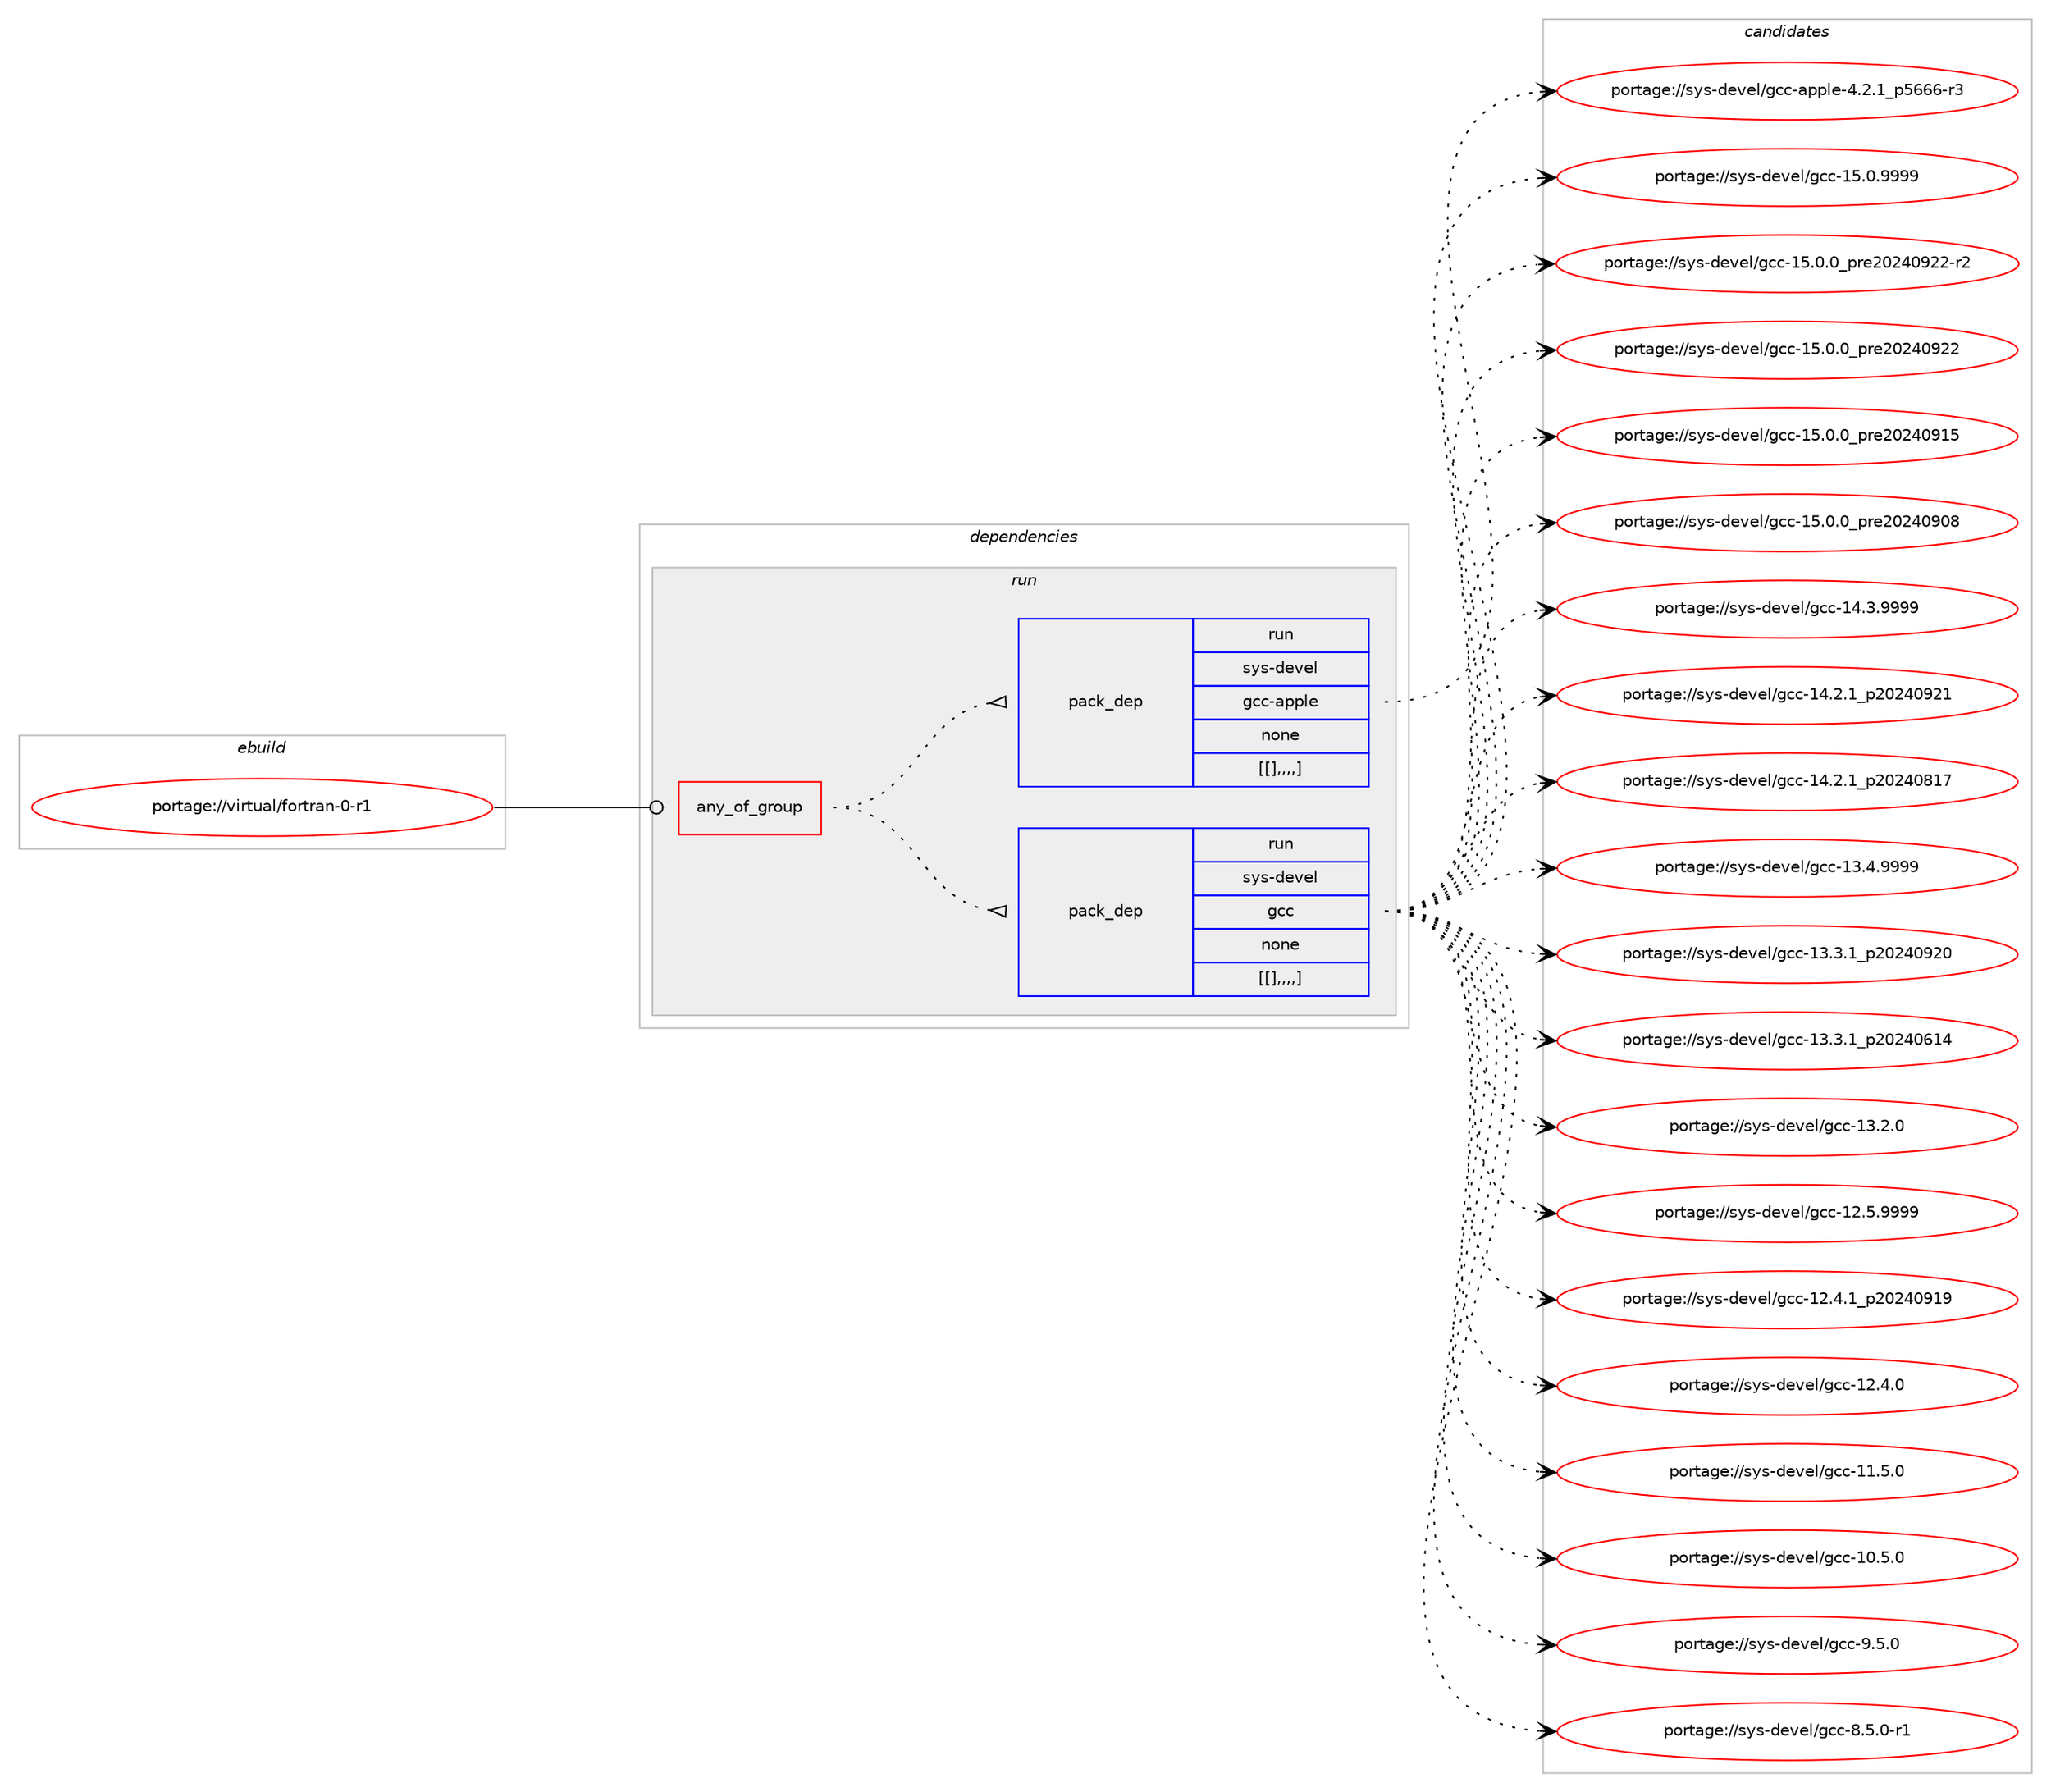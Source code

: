 digraph prolog {

# *************
# Graph options
# *************

newrank=true;
concentrate=true;
compound=true;
graph [rankdir=LR,fontname=Helvetica,fontsize=10,ranksep=1.5];#, ranksep=2.5, nodesep=0.2];
edge  [arrowhead=vee];
node  [fontname=Helvetica,fontsize=10];

# **********
# The ebuild
# **********

subgraph cluster_leftcol {
color=gray;
label=<<i>ebuild</i>>;
id [label="portage://virtual/fortran-0-r1", color=red, width=4, href="../virtual/fortran-0-r1.svg"];
}

# ****************
# The dependencies
# ****************

subgraph cluster_midcol {
color=gray;
label=<<i>dependencies</i>>;
subgraph cluster_compile {
fillcolor="#eeeeee";
style=filled;
label=<<i>compile</i>>;
}
subgraph cluster_compileandrun {
fillcolor="#eeeeee";
style=filled;
label=<<i>compile and run</i>>;
}
subgraph cluster_run {
fillcolor="#eeeeee";
style=filled;
label=<<i>run</i>>;
subgraph any57 {
dependency15667 [label=<<TABLE BORDER="0" CELLBORDER="1" CELLSPACING="0" CELLPADDING="4"><TR><TD CELLPADDING="10">any_of_group</TD></TR></TABLE>>, shape=none, color=red];subgraph pack10042 {
dependency15668 [label=<<TABLE BORDER="0" CELLBORDER="1" CELLSPACING="0" CELLPADDING="4" WIDTH="220"><TR><TD ROWSPAN="6" CELLPADDING="30">pack_dep</TD></TR><TR><TD WIDTH="110">run</TD></TR><TR><TD>sys-devel</TD></TR><TR><TD>gcc</TD></TR><TR><TD>none</TD></TR><TR><TD>[[],,,,]</TD></TR></TABLE>>, shape=none, color=blue];
}
dependency15667:e -> dependency15668:w [weight=20,style="dotted",arrowhead="oinv"];
subgraph pack10043 {
dependency15669 [label=<<TABLE BORDER="0" CELLBORDER="1" CELLSPACING="0" CELLPADDING="4" WIDTH="220"><TR><TD ROWSPAN="6" CELLPADDING="30">pack_dep</TD></TR><TR><TD WIDTH="110">run</TD></TR><TR><TD>sys-devel</TD></TR><TR><TD>gcc-apple</TD></TR><TR><TD>none</TD></TR><TR><TD>[[],,,,]</TD></TR></TABLE>>, shape=none, color=blue];
}
dependency15667:e -> dependency15669:w [weight=20,style="dotted",arrowhead="oinv"];
}
id:e -> dependency15667:w [weight=20,style="solid",arrowhead="odot"];
}
}

# **************
# The candidates
# **************

subgraph cluster_choices {
rank=same;
color=gray;
label=<<i>candidates</i>>;

subgraph choice10042 {
color=black;
nodesep=1;
choice1151211154510010111810110847103999945495346484657575757 [label="portage://sys-devel/gcc-15.0.9999", color=red, width=4,href="../sys-devel/gcc-15.0.9999.svg"];
choice11512111545100101118101108471039999454953464846489511211410150485052485750504511450 [label="portage://sys-devel/gcc-15.0.0_pre20240922-r2", color=red, width=4,href="../sys-devel/gcc-15.0.0_pre20240922-r2.svg"];
choice1151211154510010111810110847103999945495346484648951121141015048505248575050 [label="portage://sys-devel/gcc-15.0.0_pre20240922", color=red, width=4,href="../sys-devel/gcc-15.0.0_pre20240922.svg"];
choice1151211154510010111810110847103999945495346484648951121141015048505248574953 [label="portage://sys-devel/gcc-15.0.0_pre20240915", color=red, width=4,href="../sys-devel/gcc-15.0.0_pre20240915.svg"];
choice1151211154510010111810110847103999945495346484648951121141015048505248574856 [label="portage://sys-devel/gcc-15.0.0_pre20240908", color=red, width=4,href="../sys-devel/gcc-15.0.0_pre20240908.svg"];
choice1151211154510010111810110847103999945495246514657575757 [label="portage://sys-devel/gcc-14.3.9999", color=red, width=4,href="../sys-devel/gcc-14.3.9999.svg"];
choice1151211154510010111810110847103999945495246504649951125048505248575049 [label="portage://sys-devel/gcc-14.2.1_p20240921", color=red, width=4,href="../sys-devel/gcc-14.2.1_p20240921.svg"];
choice1151211154510010111810110847103999945495246504649951125048505248564955 [label="portage://sys-devel/gcc-14.2.1_p20240817", color=red, width=4,href="../sys-devel/gcc-14.2.1_p20240817.svg"];
choice1151211154510010111810110847103999945495146524657575757 [label="portage://sys-devel/gcc-13.4.9999", color=red, width=4,href="../sys-devel/gcc-13.4.9999.svg"];
choice1151211154510010111810110847103999945495146514649951125048505248575048 [label="portage://sys-devel/gcc-13.3.1_p20240920", color=red, width=4,href="../sys-devel/gcc-13.3.1_p20240920.svg"];
choice1151211154510010111810110847103999945495146514649951125048505248544952 [label="portage://sys-devel/gcc-13.3.1_p20240614", color=red, width=4,href="../sys-devel/gcc-13.3.1_p20240614.svg"];
choice1151211154510010111810110847103999945495146504648 [label="portage://sys-devel/gcc-13.2.0", color=red, width=4,href="../sys-devel/gcc-13.2.0.svg"];
choice1151211154510010111810110847103999945495046534657575757 [label="portage://sys-devel/gcc-12.5.9999", color=red, width=4,href="../sys-devel/gcc-12.5.9999.svg"];
choice1151211154510010111810110847103999945495046524649951125048505248574957 [label="portage://sys-devel/gcc-12.4.1_p20240919", color=red, width=4,href="../sys-devel/gcc-12.4.1_p20240919.svg"];
choice1151211154510010111810110847103999945495046524648 [label="portage://sys-devel/gcc-12.4.0", color=red, width=4,href="../sys-devel/gcc-12.4.0.svg"];
choice1151211154510010111810110847103999945494946534648 [label="portage://sys-devel/gcc-11.5.0", color=red, width=4,href="../sys-devel/gcc-11.5.0.svg"];
choice1151211154510010111810110847103999945494846534648 [label="portage://sys-devel/gcc-10.5.0", color=red, width=4,href="../sys-devel/gcc-10.5.0.svg"];
choice11512111545100101118101108471039999455746534648 [label="portage://sys-devel/gcc-9.5.0", color=red, width=4,href="../sys-devel/gcc-9.5.0.svg"];
choice115121115451001011181011084710399994556465346484511449 [label="portage://sys-devel/gcc-8.5.0-r1", color=red, width=4,href="../sys-devel/gcc-8.5.0-r1.svg"];
dependency15668:e -> choice1151211154510010111810110847103999945495346484657575757:w [style=dotted,weight="100"];
dependency15668:e -> choice11512111545100101118101108471039999454953464846489511211410150485052485750504511450:w [style=dotted,weight="100"];
dependency15668:e -> choice1151211154510010111810110847103999945495346484648951121141015048505248575050:w [style=dotted,weight="100"];
dependency15668:e -> choice1151211154510010111810110847103999945495346484648951121141015048505248574953:w [style=dotted,weight="100"];
dependency15668:e -> choice1151211154510010111810110847103999945495346484648951121141015048505248574856:w [style=dotted,weight="100"];
dependency15668:e -> choice1151211154510010111810110847103999945495246514657575757:w [style=dotted,weight="100"];
dependency15668:e -> choice1151211154510010111810110847103999945495246504649951125048505248575049:w [style=dotted,weight="100"];
dependency15668:e -> choice1151211154510010111810110847103999945495246504649951125048505248564955:w [style=dotted,weight="100"];
dependency15668:e -> choice1151211154510010111810110847103999945495146524657575757:w [style=dotted,weight="100"];
dependency15668:e -> choice1151211154510010111810110847103999945495146514649951125048505248575048:w [style=dotted,weight="100"];
dependency15668:e -> choice1151211154510010111810110847103999945495146514649951125048505248544952:w [style=dotted,weight="100"];
dependency15668:e -> choice1151211154510010111810110847103999945495146504648:w [style=dotted,weight="100"];
dependency15668:e -> choice1151211154510010111810110847103999945495046534657575757:w [style=dotted,weight="100"];
dependency15668:e -> choice1151211154510010111810110847103999945495046524649951125048505248574957:w [style=dotted,weight="100"];
dependency15668:e -> choice1151211154510010111810110847103999945495046524648:w [style=dotted,weight="100"];
dependency15668:e -> choice1151211154510010111810110847103999945494946534648:w [style=dotted,weight="100"];
dependency15668:e -> choice1151211154510010111810110847103999945494846534648:w [style=dotted,weight="100"];
dependency15668:e -> choice11512111545100101118101108471039999455746534648:w [style=dotted,weight="100"];
dependency15668:e -> choice115121115451001011181011084710399994556465346484511449:w [style=dotted,weight="100"];
}
subgraph choice10043 {
color=black;
nodesep=1;
choice11512111545100101118101108471039999459711211210810145524650464995112535454544511451 [label="portage://sys-devel/gcc-apple-4.2.1_p5666-r3", color=red, width=4,href="../sys-devel/gcc-apple-4.2.1_p5666-r3.svg"];
dependency15669:e -> choice11512111545100101118101108471039999459711211210810145524650464995112535454544511451:w [style=dotted,weight="100"];
}
}

}
